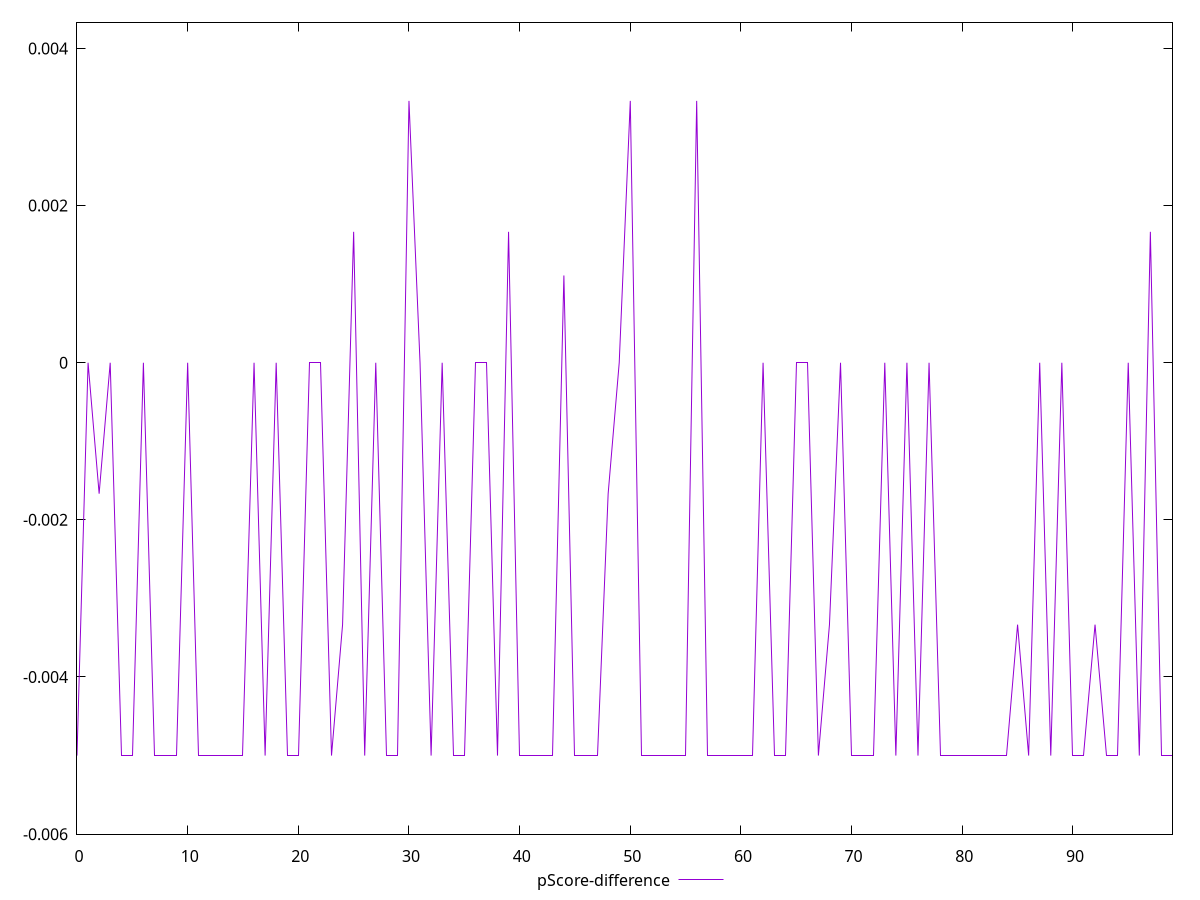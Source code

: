 reset

$pScoreDifference <<EOF
0 -0.0050000000000000044
1 0
2 -0.0016666666666665941
3 0
4 -0.0050000000000000044
5 -0.0050000000000000044
6 0
7 -0.0050000000000000044
8 -0.0050000000000000044
9 -0.0050000000000000044
10 0
11 -0.0050000000000000044
12 -0.0050000000000000044
13 -0.0050000000000000044
14 -0.0050000000000000044
15 -0.0050000000000000044
16 0
17 -0.0050000000000000044
18 0
19 -0.0050000000000000044
20 -0.0050000000000000044
21 0
22 0
23 -0.0050000000000000044
24 -0.0033333333333334103
25 0.0016666666666667052
26 -0.0050000000000000044
27 0
28 -0.0050000000000000044
29 -0.0050000000000000044
30 0.0033333333333332993
31 0
32 -0.0050000000000000044
33 0
34 -0.0050000000000000044
35 -0.0050000000000000044
36 0
37 0
38 -0.0050000000000000044
39 0.0016666666666665941
40 -0.0050000000000000044
41 -0.0050000000000000044
42 -0.0050000000000000044
43 -0.0050000000000000044
44 0.0011111111111110628
45 -0.0050000000000000044
46 -0.0050000000000000044
47 -0.0050000000000000044
48 -0.0016666666666667052
49 0
50 0.0033333333333332993
51 -0.0050000000000000044
52 -0.0050000000000000044
53 -0.0050000000000000044
54 -0.0050000000000000044
55 -0.0050000000000000044
56 0.0033333333333332993
57 -0.0050000000000000044
58 -0.0050000000000000044
59 -0.0050000000000000044
60 -0.0050000000000000044
61 -0.0050000000000000044
62 0
63 -0.0050000000000000044
64 -0.0050000000000000044
65 0
66 0
67 -0.0050000000000000044
68 -0.0033333333333334103
69 0
70 -0.0050000000000000044
71 -0.0050000000000000044
72 -0.0050000000000000044
73 0
74 -0.0050000000000000044
75 0
76 -0.0050000000000000044
77 0
78 -0.0050000000000000044
79 -0.0050000000000000044
80 -0.0050000000000000044
81 -0.0050000000000000044
82 -0.0050000000000000044
83 -0.0050000000000000044
84 -0.0050000000000000044
85 -0.0033333333333334103
86 -0.0050000000000000044
87 0
88 -0.0050000000000000044
89 0
90 -0.0050000000000000044
91 -0.0050000000000000044
92 -0.0033333333333334103
93 -0.0050000000000000044
94 -0.0050000000000000044
95 0
96 -0.0050000000000000044
97 0.0016666666666667052
98 -0.0050000000000000044
99 -0.0050000000000000044
EOF

set key outside below
set xrange [0:99]
set yrange [-0.0060000000000000045:0.004333333333333299]
set trange [-0.0060000000000000045:0.004333333333333299]
set terminal svg size 640, 500 enhanced background rgb 'white'
set output "reprap/uses-optimized-images/samples/pages+cached+noexternal/pScore-difference/values.svg"

plot $pScoreDifference title "pScore-difference" with line

reset
